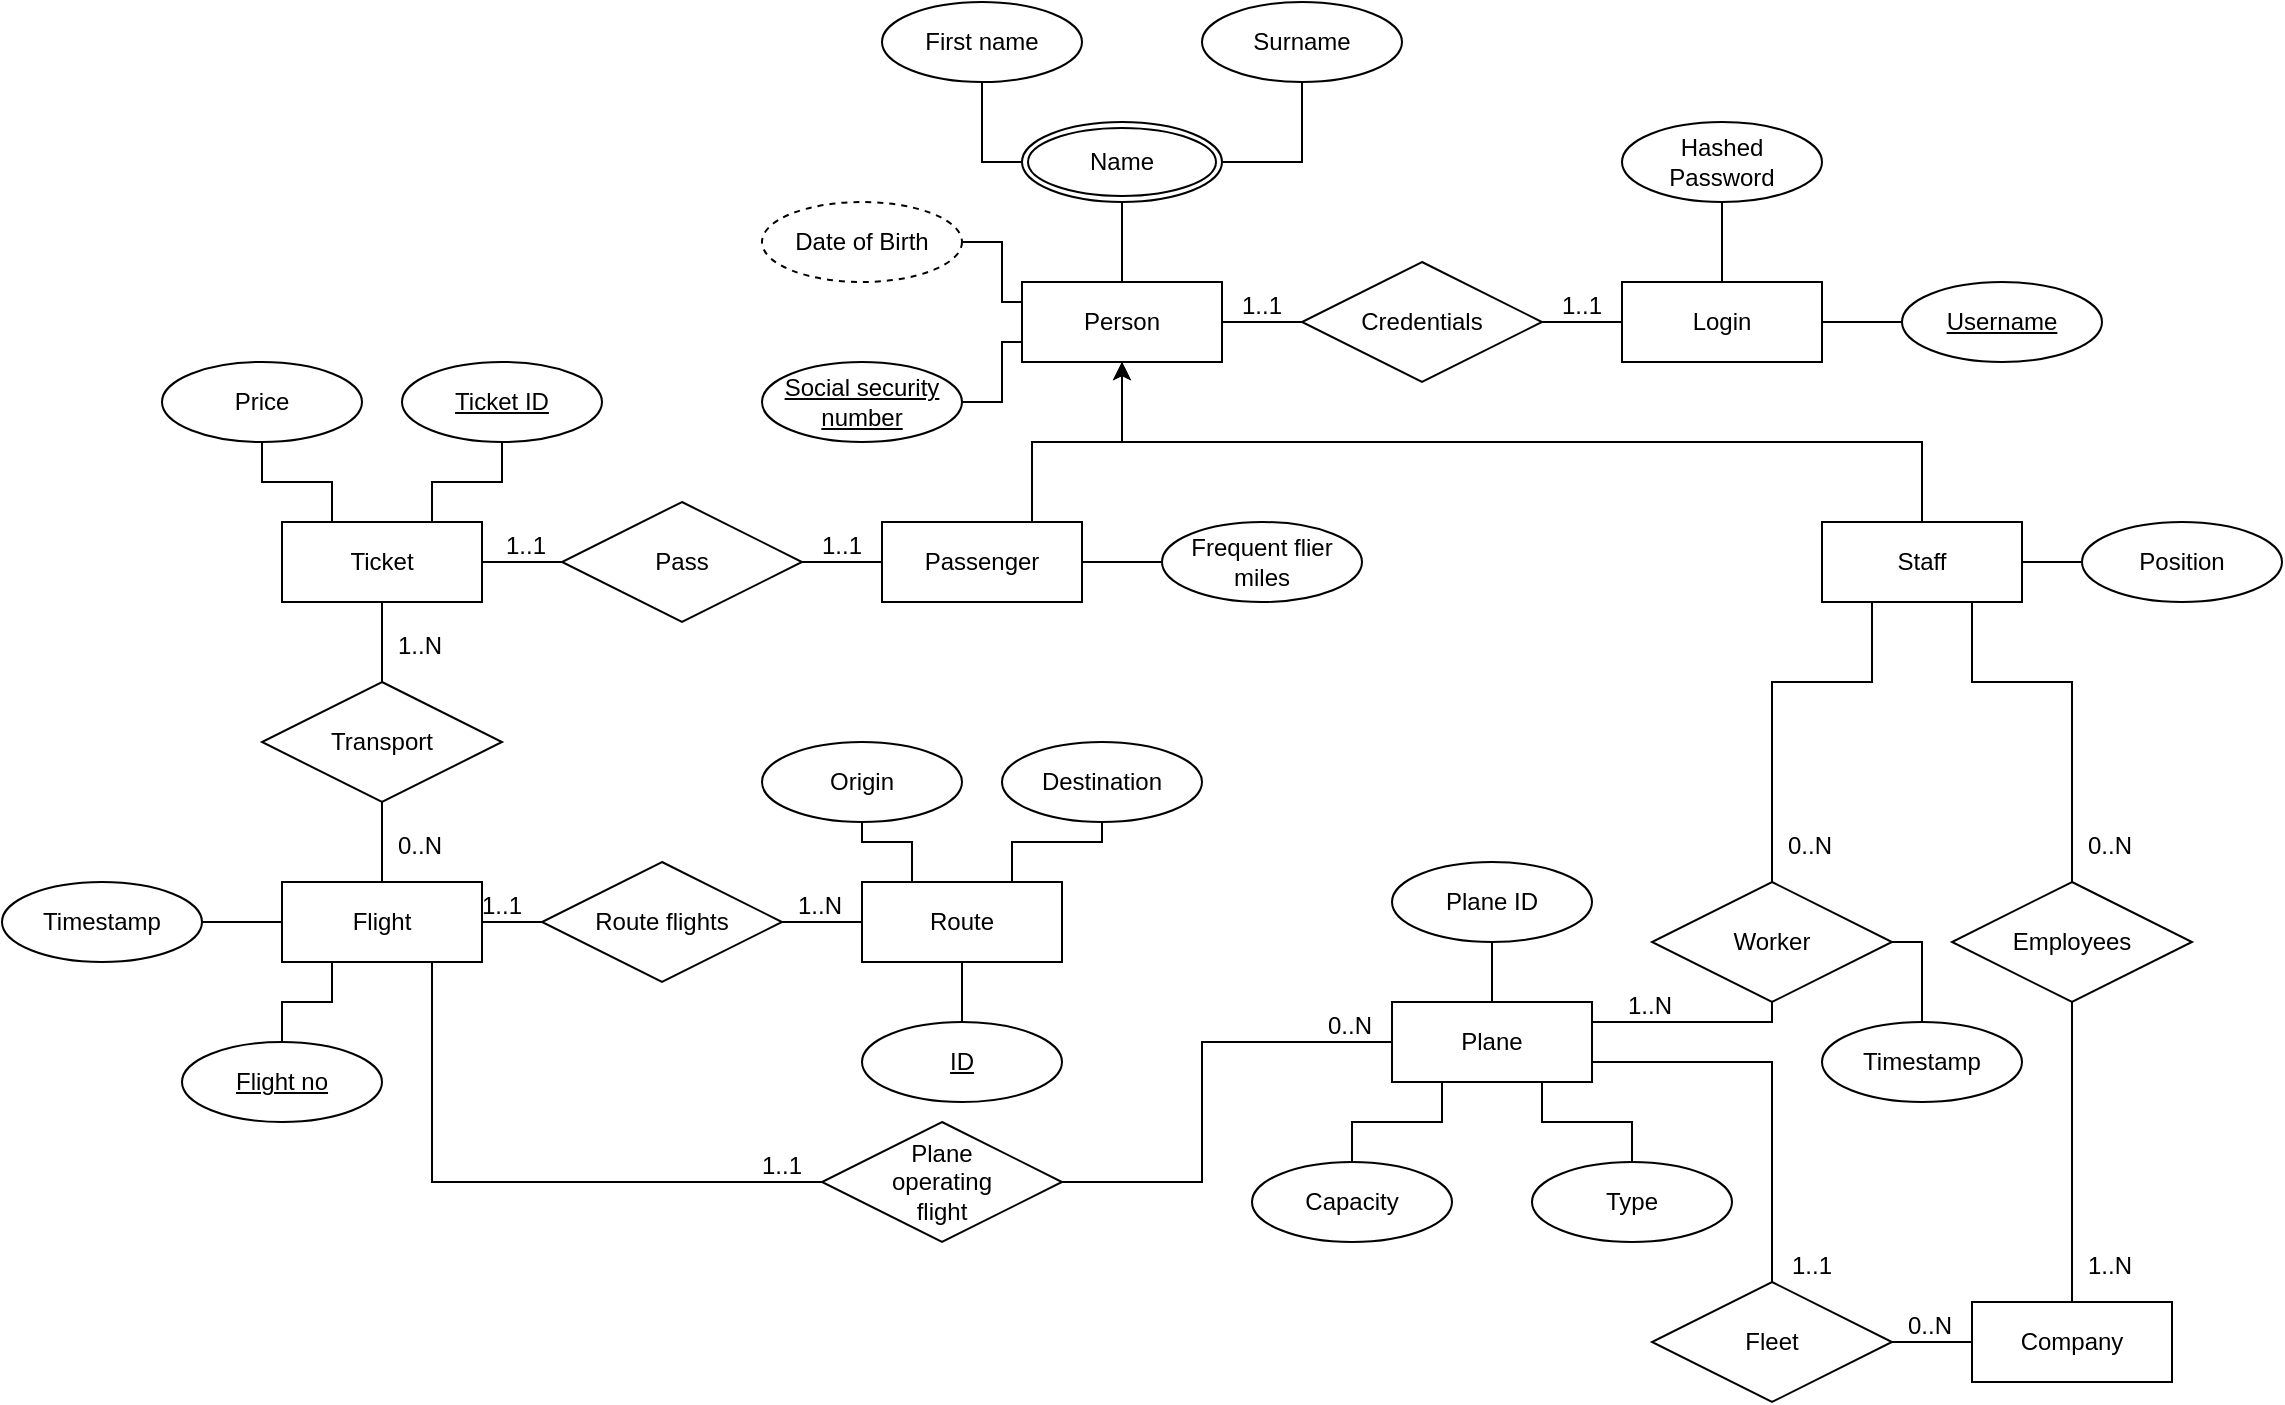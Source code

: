 <mxfile version="20.8.24" type="device"><diagram id="R2lEEEUBdFMjLlhIrx00" name="Page-1"><mxGraphModel dx="2049" dy="1089" grid="1" gridSize="10" guides="1" tooltips="1" connect="1" arrows="1" fold="1" page="1" pageScale="1" pageWidth="1200" pageHeight="1920" math="0" shadow="0" extFonts="Permanent Marker^https://fonts.googleapis.com/css?family=Permanent+Marker"><root><mxCell id="0"/><mxCell id="1" parent="0"/><mxCell id="lqt7CJWeX1JQv7dmO52g-8" style="edgeStyle=orthogonalEdgeStyle;rounded=0;orthogonalLoop=1;jettySize=auto;html=1;exitX=0.75;exitY=0;exitDx=0;exitDy=0;entryX=0.5;entryY=1;entryDx=0;entryDy=0;labelBackgroundColor=none;fontColor=default;" edge="1" parent="1" source="lqt7CJWeX1JQv7dmO52g-1" target="lqt7CJWeX1JQv7dmO52g-7"><mxGeometry relative="1" as="geometry"/></mxCell><mxCell id="lqt7CJWeX1JQv7dmO52g-1" value="&lt;div&gt;Passenger&lt;/div&gt;" style="whiteSpace=wrap;html=1;align=center;labelBackgroundColor=none;" vertex="1" parent="1"><mxGeometry x="480" y="280" width="100" height="40" as="geometry"/></mxCell><mxCell id="lqt7CJWeX1JQv7dmO52g-120" style="edgeStyle=orthogonalEdgeStyle;rounded=0;orthogonalLoop=1;jettySize=auto;html=1;exitX=0.25;exitY=0;exitDx=0;exitDy=0;entryX=0.5;entryY=1;entryDx=0;entryDy=0;endArrow=none;endFill=0;" edge="1" parent="1" source="lqt7CJWeX1JQv7dmO52g-4" target="lqt7CJWeX1JQv7dmO52g-119"><mxGeometry relative="1" as="geometry"/></mxCell><mxCell id="lqt7CJWeX1JQv7dmO52g-4" value="&lt;div&gt;Ticket&lt;/div&gt;" style="whiteSpace=wrap;html=1;align=center;labelBackgroundColor=none;" vertex="1" parent="1"><mxGeometry x="180" y="280" width="100" height="40" as="geometry"/></mxCell><mxCell id="lqt7CJWeX1JQv7dmO52g-10" style="edgeStyle=orthogonalEdgeStyle;rounded=0;orthogonalLoop=1;jettySize=auto;html=1;exitX=0.5;exitY=0;exitDx=0;exitDy=0;labelBackgroundColor=none;fontColor=default;entryX=0.5;entryY=1;entryDx=0;entryDy=0;" edge="1" parent="1" source="lqt7CJWeX1JQv7dmO52g-5" target="lqt7CJWeX1JQv7dmO52g-7"><mxGeometry relative="1" as="geometry"><mxPoint x="620" y="220" as="targetPoint"/><Array as="points"><mxPoint x="1000" y="240"/><mxPoint x="600" y="240"/></Array></mxGeometry></mxCell><mxCell id="lqt7CJWeX1JQv7dmO52g-108" style="edgeStyle=orthogonalEdgeStyle;rounded=0;orthogonalLoop=1;jettySize=auto;html=1;exitX=1;exitY=0.5;exitDx=0;exitDy=0;entryX=0;entryY=0.5;entryDx=0;entryDy=0;endArrow=none;endFill=0;" edge="1" parent="1" source="lqt7CJWeX1JQv7dmO52g-5" target="lqt7CJWeX1JQv7dmO52g-107"><mxGeometry relative="1" as="geometry"/></mxCell><mxCell id="lqt7CJWeX1JQv7dmO52g-5" value="&lt;div&gt;Staff&lt;/div&gt;" style="whiteSpace=wrap;html=1;align=center;labelBackgroundColor=none;" vertex="1" parent="1"><mxGeometry x="950" y="280" width="100" height="40" as="geometry"/></mxCell><mxCell id="lqt7CJWeX1JQv7dmO52g-30" style="edgeStyle=orthogonalEdgeStyle;rounded=0;orthogonalLoop=1;jettySize=auto;html=1;exitX=0.5;exitY=0;exitDx=0;exitDy=0;entryX=0.5;entryY=1;entryDx=0;entryDy=0;endArrow=none;endFill=0;" edge="1" parent="1" source="lqt7CJWeX1JQv7dmO52g-7" target="lqt7CJWeX1JQv7dmO52g-24"><mxGeometry relative="1" as="geometry"/></mxCell><mxCell id="lqt7CJWeX1JQv7dmO52g-7" value="&lt;div&gt;Person&lt;/div&gt;" style="whiteSpace=wrap;html=1;align=center;labelBackgroundColor=none;" vertex="1" parent="1"><mxGeometry x="550" y="160" width="100" height="40" as="geometry"/></mxCell><mxCell id="lqt7CJWeX1JQv7dmO52g-11" value="&lt;div&gt;Pass&lt;/div&gt;" style="shape=rhombus;perimeter=rhombusPerimeter;whiteSpace=wrap;html=1;align=center;labelBackgroundColor=none;" vertex="1" parent="1"><mxGeometry x="320" y="270" width="120" height="60" as="geometry"/></mxCell><mxCell id="lqt7CJWeX1JQv7dmO52g-12" value="" style="endArrow=none;html=1;rounded=0;entryX=0;entryY=0.5;entryDx=0;entryDy=0;exitX=1;exitY=0.5;exitDx=0;exitDy=0;" edge="1" parent="1" source="lqt7CJWeX1JQv7dmO52g-11" target="lqt7CJWeX1JQv7dmO52g-1"><mxGeometry relative="1" as="geometry"><mxPoint x="410" y="320" as="sourcePoint"/><mxPoint x="450" y="300" as="targetPoint"/></mxGeometry></mxCell><mxCell id="lqt7CJWeX1JQv7dmO52g-14" value="&lt;div&gt;1..1&lt;/div&gt;" style="resizable=0;html=1;align=right;verticalAlign=bottom;" connectable="0" vertex="1" parent="lqt7CJWeX1JQv7dmO52g-12"><mxGeometry x="1" relative="1" as="geometry"><mxPoint x="-10" as="offset"/></mxGeometry></mxCell><mxCell id="lqt7CJWeX1JQv7dmO52g-16" value="" style="endArrow=none;html=1;rounded=0;entryX=0;entryY=0.5;entryDx=0;entryDy=0;exitX=1;exitY=0.5;exitDx=0;exitDy=0;" edge="1" parent="1" source="lqt7CJWeX1JQv7dmO52g-4" target="lqt7CJWeX1JQv7dmO52g-11"><mxGeometry relative="1" as="geometry"><mxPoint x="160" y="370" as="sourcePoint"/><mxPoint x="320" y="370" as="targetPoint"/></mxGeometry></mxCell><mxCell id="lqt7CJWeX1JQv7dmO52g-17" value="&lt;div&gt;1..1&lt;/div&gt;" style="resizable=0;html=1;align=left;verticalAlign=bottom;" connectable="0" vertex="1" parent="lqt7CJWeX1JQv7dmO52g-16"><mxGeometry x="-1" relative="1" as="geometry"><mxPoint x="10" as="offset"/></mxGeometry></mxCell><mxCell id="lqt7CJWeX1JQv7dmO52g-31" style="edgeStyle=orthogonalEdgeStyle;rounded=0;orthogonalLoop=1;jettySize=auto;html=1;exitX=0;exitY=0.5;exitDx=0;exitDy=0;entryX=0.5;entryY=1;entryDx=0;entryDy=0;endArrow=none;endFill=0;" edge="1" parent="1" source="lqt7CJWeX1JQv7dmO52g-24" target="lqt7CJWeX1JQv7dmO52g-26"><mxGeometry relative="1" as="geometry"/></mxCell><mxCell id="lqt7CJWeX1JQv7dmO52g-32" style="edgeStyle=orthogonalEdgeStyle;rounded=0;orthogonalLoop=1;jettySize=auto;html=1;exitX=1;exitY=0.5;exitDx=0;exitDy=0;entryX=0.5;entryY=1;entryDx=0;entryDy=0;endArrow=none;endFill=0;" edge="1" parent="1" source="lqt7CJWeX1JQv7dmO52g-24" target="lqt7CJWeX1JQv7dmO52g-27"><mxGeometry relative="1" as="geometry"/></mxCell><mxCell id="lqt7CJWeX1JQv7dmO52g-24" value="Name" style="ellipse;shape=doubleEllipse;margin=3;whiteSpace=wrap;html=1;align=center;" vertex="1" parent="1"><mxGeometry x="550" y="80" width="100" height="40" as="geometry"/></mxCell><mxCell id="lqt7CJWeX1JQv7dmO52g-26" value="First name" style="ellipse;whiteSpace=wrap;html=1;align=center;" vertex="1" parent="1"><mxGeometry x="480" y="20" width="100" height="40" as="geometry"/></mxCell><mxCell id="lqt7CJWeX1JQv7dmO52g-27" value="Surname" style="ellipse;whiteSpace=wrap;html=1;align=center;" vertex="1" parent="1"><mxGeometry x="640" y="20" width="100" height="40" as="geometry"/></mxCell><mxCell id="lqt7CJWeX1JQv7dmO52g-85" style="edgeStyle=orthogonalEdgeStyle;rounded=0;orthogonalLoop=1;jettySize=auto;html=1;exitX=1;exitY=0.5;exitDx=0;exitDy=0;entryX=0;entryY=0.75;entryDx=0;entryDy=0;endArrow=none;endFill=0;" edge="1" parent="1" source="lqt7CJWeX1JQv7dmO52g-35" target="lqt7CJWeX1JQv7dmO52g-7"><mxGeometry relative="1" as="geometry"><Array as="points"><mxPoint x="540" y="220"/><mxPoint x="540" y="190"/></Array></mxGeometry></mxCell><mxCell id="lqt7CJWeX1JQv7dmO52g-35" value="Social security number" style="ellipse;whiteSpace=wrap;html=1;align=center;fontStyle=4;" vertex="1" parent="1"><mxGeometry x="420" y="200" width="100" height="40" as="geometry"/></mxCell><mxCell id="lqt7CJWeX1JQv7dmO52g-86" style="edgeStyle=orthogonalEdgeStyle;rounded=0;orthogonalLoop=1;jettySize=auto;html=1;exitX=1;exitY=0.5;exitDx=0;exitDy=0;entryX=0;entryY=0.25;entryDx=0;entryDy=0;endArrow=none;endFill=0;" edge="1" parent="1" target="lqt7CJWeX1JQv7dmO52g-7"><mxGeometry relative="1" as="geometry"><mxPoint x="520" y="140.0" as="sourcePoint"/><Array as="points"><mxPoint x="540" y="140"/><mxPoint x="540" y="170"/></Array></mxGeometry></mxCell><mxCell id="lqt7CJWeX1JQv7dmO52g-45" value="&lt;div&gt;Flight&lt;/div&gt;" style="whiteSpace=wrap;html=1;align=center;" vertex="1" parent="1"><mxGeometry x="180" y="460" width="100" height="40" as="geometry"/></mxCell><mxCell id="lqt7CJWeX1JQv7dmO52g-46" value="&lt;div&gt;Transport&lt;/div&gt;" style="shape=rhombus;perimeter=rhombusPerimeter;whiteSpace=wrap;html=1;align=center;" vertex="1" parent="1"><mxGeometry x="170" y="360" width="120" height="60" as="geometry"/></mxCell><mxCell id="lqt7CJWeX1JQv7dmO52g-112" style="edgeStyle=orthogonalEdgeStyle;rounded=0;orthogonalLoop=1;jettySize=auto;html=1;exitX=0.25;exitY=0;exitDx=0;exitDy=0;entryX=0.5;entryY=1;entryDx=0;entryDy=0;endArrow=none;endFill=0;" edge="1" parent="1" source="lqt7CJWeX1JQv7dmO52g-48" target="lqt7CJWeX1JQv7dmO52g-109"><mxGeometry relative="1" as="geometry"/></mxCell><mxCell id="lqt7CJWeX1JQv7dmO52g-116" style="edgeStyle=orthogonalEdgeStyle;rounded=0;orthogonalLoop=1;jettySize=auto;html=1;exitX=0.75;exitY=1;exitDx=0;exitDy=0;entryX=0.5;entryY=0;entryDx=0;entryDy=0;endArrow=none;endFill=0;" edge="1" parent="1" source="lqt7CJWeX1JQv7dmO52g-48" target="lqt7CJWeX1JQv7dmO52g-113"><mxGeometry relative="1" as="geometry"/></mxCell><mxCell id="lqt7CJWeX1JQv7dmO52g-48" value="&lt;div&gt;Plane&lt;/div&gt;" style="whiteSpace=wrap;html=1;align=center;" vertex="1" parent="1"><mxGeometry x="735" y="520" width="100" height="40" as="geometry"/></mxCell><mxCell id="lqt7CJWeX1JQv7dmO52g-49" value="" style="endArrow=none;html=1;rounded=0;entryX=0.5;entryY=1;entryDx=0;entryDy=0;exitX=0.5;exitY=0;exitDx=0;exitDy=0;" edge="1" parent="1" source="lqt7CJWeX1JQv7dmO52g-46" target="lqt7CJWeX1JQv7dmO52g-4"><mxGeometry relative="1" as="geometry"><mxPoint x="240" y="450" as="sourcePoint"/><mxPoint x="400" y="450" as="targetPoint"/></mxGeometry></mxCell><mxCell id="lqt7CJWeX1JQv7dmO52g-50" value="1..N" style="resizable=0;html=1;align=right;verticalAlign=bottom;" connectable="0" vertex="1" parent="lqt7CJWeX1JQv7dmO52g-49"><mxGeometry x="1" relative="1" as="geometry"><mxPoint x="30" y="30" as="offset"/></mxGeometry></mxCell><mxCell id="lqt7CJWeX1JQv7dmO52g-51" value="" style="endArrow=none;html=1;rounded=0;entryX=0.5;entryY=0;entryDx=0;entryDy=0;exitX=0.5;exitY=1;exitDx=0;exitDy=0;" edge="1" parent="1" source="lqt7CJWeX1JQv7dmO52g-46" target="lqt7CJWeX1JQv7dmO52g-45"><mxGeometry relative="1" as="geometry"><mxPoint x="240" y="450" as="sourcePoint"/><mxPoint x="400" y="450" as="targetPoint"/></mxGeometry></mxCell><mxCell id="lqt7CJWeX1JQv7dmO52g-52" value="0..N" style="resizable=0;html=1;align=right;verticalAlign=bottom;" connectable="0" vertex="1" parent="lqt7CJWeX1JQv7dmO52g-51"><mxGeometry x="1" relative="1" as="geometry"><mxPoint x="30" y="-10" as="offset"/></mxGeometry></mxCell><mxCell id="lqt7CJWeX1JQv7dmO52g-57" value="" style="endArrow=none;html=1;rounded=0;exitX=1;exitY=0.5;exitDx=0;exitDy=0;entryX=0;entryY=0.5;entryDx=0;entryDy=0;" edge="1" parent="1" source="lqt7CJWeX1JQv7dmO52g-45" target="lqt7CJWeX1JQv7dmO52g-140"><mxGeometry relative="1" as="geometry"><mxPoint x="270" y="560" as="sourcePoint"/><mxPoint x="320" y="480" as="targetPoint"/></mxGeometry></mxCell><mxCell id="lqt7CJWeX1JQv7dmO52g-58" value="1..1" style="resizable=0;html=1;align=right;verticalAlign=bottom;" connectable="0" vertex="1" parent="lqt7CJWeX1JQv7dmO52g-57"><mxGeometry x="1" relative="1" as="geometry"><mxPoint x="-10" as="offset"/></mxGeometry></mxCell><mxCell id="lqt7CJWeX1JQv7dmO52g-59" value="" style="endArrow=none;html=1;rounded=0;exitX=1;exitY=0.5;exitDx=0;exitDy=0;entryX=0;entryY=0.5;entryDx=0;entryDy=0;" edge="1" parent="1" source="lqt7CJWeX1JQv7dmO52g-143" target="lqt7CJWeX1JQv7dmO52g-48"><mxGeometry relative="1" as="geometry"><mxPoint x="695" y="540" as="sourcePoint"/><mxPoint x="745" y="570" as="targetPoint"/><Array as="points"><mxPoint x="640" y="610"/><mxPoint x="640" y="540"/></Array></mxGeometry></mxCell><mxCell id="lqt7CJWeX1JQv7dmO52g-60" value="0..N" style="resizable=0;html=1;align=right;verticalAlign=bottom;" connectable="0" vertex="1" parent="lqt7CJWeX1JQv7dmO52g-59"><mxGeometry x="1" relative="1" as="geometry"><mxPoint x="-10" as="offset"/></mxGeometry></mxCell><mxCell id="lqt7CJWeX1JQv7dmO52g-156" style="edgeStyle=orthogonalEdgeStyle;rounded=0;orthogonalLoop=1;jettySize=auto;html=1;exitX=1;exitY=0.5;exitDx=0;exitDy=0;endArrow=none;endFill=0;entryX=0.5;entryY=0;entryDx=0;entryDy=0;" edge="1" parent="1" source="lqt7CJWeX1JQv7dmO52g-61" target="lqt7CJWeX1JQv7dmO52g-155"><mxGeometry relative="1" as="geometry"><mxPoint x="1000" y="520" as="targetPoint"/><Array as="points"><mxPoint x="1000" y="490"/></Array></mxGeometry></mxCell><mxCell id="lqt7CJWeX1JQv7dmO52g-61" value="Worker" style="shape=rhombus;perimeter=rhombusPerimeter;whiteSpace=wrap;html=1;align=center;" vertex="1" parent="1"><mxGeometry x="865" y="460" width="120" height="60" as="geometry"/></mxCell><mxCell id="lqt7CJWeX1JQv7dmO52g-65" value="" style="endArrow=none;html=1;rounded=0;entryX=1;entryY=0.25;entryDx=0;entryDy=0;exitX=0.5;exitY=1;exitDx=0;exitDy=0;" edge="1" parent="1" source="lqt7CJWeX1JQv7dmO52g-61" target="lqt7CJWeX1JQv7dmO52g-48"><mxGeometry relative="1" as="geometry"><mxPoint x="895" y="510" as="sourcePoint"/><mxPoint x="895" y="560" as="targetPoint"/><Array as="points"><mxPoint x="925" y="530"/></Array></mxGeometry></mxCell><mxCell id="lqt7CJWeX1JQv7dmO52g-66" value="&lt;div&gt;1..N&lt;/div&gt;" style="resizable=0;html=1;align=right;verticalAlign=bottom;" connectable="0" vertex="1" parent="lqt7CJWeX1JQv7dmO52g-65"><mxGeometry x="1" relative="1" as="geometry"><mxPoint x="40" as="offset"/></mxGeometry></mxCell><mxCell id="lqt7CJWeX1JQv7dmO52g-67" value="Fleet" style="shape=rhombus;perimeter=rhombusPerimeter;whiteSpace=wrap;html=1;align=center;" vertex="1" parent="1"><mxGeometry x="865" y="660" width="120" height="60" as="geometry"/></mxCell><mxCell id="lqt7CJWeX1JQv7dmO52g-69" value="" style="endArrow=none;html=1;rounded=0;exitX=1;exitY=0.75;exitDx=0;exitDy=0;entryX=0.5;entryY=0;entryDx=0;entryDy=0;" edge="1" parent="1" source="lqt7CJWeX1JQv7dmO52g-48" target="lqt7CJWeX1JQv7dmO52g-67"><mxGeometry relative="1" as="geometry"><mxPoint x="865" y="559.52" as="sourcePoint"/><mxPoint x="905" y="559.52" as="targetPoint"/><Array as="points"><mxPoint x="925" y="550"/></Array></mxGeometry></mxCell><mxCell id="lqt7CJWeX1JQv7dmO52g-70" value="1..1" style="resizable=0;html=1;align=right;verticalAlign=bottom;" connectable="0" vertex="1" parent="lqt7CJWeX1JQv7dmO52g-69"><mxGeometry x="1" relative="1" as="geometry"><mxPoint x="30" as="offset"/></mxGeometry></mxCell><mxCell id="lqt7CJWeX1JQv7dmO52g-71" value="Employees" style="shape=rhombus;perimeter=rhombusPerimeter;whiteSpace=wrap;html=1;align=center;" vertex="1" parent="1"><mxGeometry x="1015" y="460" width="120" height="60" as="geometry"/></mxCell><mxCell id="lqt7CJWeX1JQv7dmO52g-77" value="Company" style="whiteSpace=wrap;html=1;align=center;" vertex="1" parent="1"><mxGeometry x="1025" y="670" width="100" height="40" as="geometry"/></mxCell><mxCell id="lqt7CJWeX1JQv7dmO52g-79" value="" style="endArrow=none;html=1;rounded=0;entryX=0.5;entryY=0;entryDx=0;entryDy=0;" edge="1" parent="1" target="lqt7CJWeX1JQv7dmO52g-77"><mxGeometry relative="1" as="geometry"><mxPoint x="1075" y="520" as="sourcePoint"/><mxPoint x="1074.76" y="590" as="targetPoint"/></mxGeometry></mxCell><mxCell id="lqt7CJWeX1JQv7dmO52g-80" value="&lt;div&gt;1..N&lt;/div&gt;" style="resizable=0;html=1;align=right;verticalAlign=bottom;" connectable="0" vertex="1" parent="lqt7CJWeX1JQv7dmO52g-79"><mxGeometry x="1" relative="1" as="geometry"><mxPoint x="30" y="-10" as="offset"/></mxGeometry></mxCell><mxCell id="lqt7CJWeX1JQv7dmO52g-81" value="" style="endArrow=none;html=1;rounded=0;entryX=0;entryY=0.5;entryDx=0;entryDy=0;exitX=1;exitY=0.5;exitDx=0;exitDy=0;" edge="1" parent="1" source="lqt7CJWeX1JQv7dmO52g-67" target="lqt7CJWeX1JQv7dmO52g-77"><mxGeometry relative="1" as="geometry"><mxPoint x="1005" y="630" as="sourcePoint"/><mxPoint x="1005" y="680" as="targetPoint"/></mxGeometry></mxCell><mxCell id="lqt7CJWeX1JQv7dmO52g-82" value="0..N" style="resizable=0;html=1;align=right;verticalAlign=bottom;" connectable="0" vertex="1" parent="lqt7CJWeX1JQv7dmO52g-81"><mxGeometry x="1" relative="1" as="geometry"><mxPoint x="-10" as="offset"/></mxGeometry></mxCell><mxCell id="lqt7CJWeX1JQv7dmO52g-87" value="Credentials" style="shape=rhombus;perimeter=rhombusPerimeter;whiteSpace=wrap;html=1;align=center;" vertex="1" parent="1"><mxGeometry x="690" y="150" width="120" height="60" as="geometry"/></mxCell><mxCell id="lqt7CJWeX1JQv7dmO52g-102" style="edgeStyle=orthogonalEdgeStyle;rounded=0;orthogonalLoop=1;jettySize=auto;html=1;exitX=1;exitY=0.5;exitDx=0;exitDy=0;entryX=0;entryY=0.5;entryDx=0;entryDy=0;endArrow=none;endFill=0;" edge="1" parent="1" source="lqt7CJWeX1JQv7dmO52g-88" target="lqt7CJWeX1JQv7dmO52g-91"><mxGeometry relative="1" as="geometry"/></mxCell><mxCell id="lqt7CJWeX1JQv7dmO52g-105" style="edgeStyle=orthogonalEdgeStyle;rounded=0;orthogonalLoop=1;jettySize=auto;html=1;exitX=0.5;exitY=0;exitDx=0;exitDy=0;entryX=0.5;entryY=1;entryDx=0;entryDy=0;endArrow=none;endFill=0;" edge="1" parent="1" source="lqt7CJWeX1JQv7dmO52g-88" target="lqt7CJWeX1JQv7dmO52g-104"><mxGeometry relative="1" as="geometry"/></mxCell><mxCell id="lqt7CJWeX1JQv7dmO52g-88" value="Login" style="whiteSpace=wrap;html=1;align=center;" vertex="1" parent="1"><mxGeometry x="850" y="160" width="100" height="40" as="geometry"/></mxCell><mxCell id="lqt7CJWeX1JQv7dmO52g-91" value="Username" style="ellipse;whiteSpace=wrap;html=1;align=center;fontStyle=4;" vertex="1" parent="1"><mxGeometry x="990" y="160" width="100" height="40" as="geometry"/></mxCell><mxCell id="lqt7CJWeX1JQv7dmO52g-98" value="" style="endArrow=none;html=1;rounded=0;entryX=0;entryY=0.5;entryDx=0;entryDy=0;exitX=1;exitY=0.5;exitDx=0;exitDy=0;" edge="1" parent="1" source="lqt7CJWeX1JQv7dmO52g-87" target="lqt7CJWeX1JQv7dmO52g-88"><mxGeometry relative="1" as="geometry"><mxPoint x="800" y="219.76" as="sourcePoint"/><mxPoint x="840" y="219.76" as="targetPoint"/></mxGeometry></mxCell><mxCell id="lqt7CJWeX1JQv7dmO52g-99" value="&lt;div&gt;1..1&lt;/div&gt;" style="resizable=0;html=1;align=right;verticalAlign=bottom;" connectable="0" vertex="1" parent="lqt7CJWeX1JQv7dmO52g-98"><mxGeometry x="1" relative="1" as="geometry"><mxPoint x="-10" as="offset"/></mxGeometry></mxCell><mxCell id="lqt7CJWeX1JQv7dmO52g-100" value="" style="endArrow=none;html=1;rounded=0;exitX=1;exitY=0.5;exitDx=0;exitDy=0;" edge="1" parent="1" source="lqt7CJWeX1JQv7dmO52g-7" target="lqt7CJWeX1JQv7dmO52g-87"><mxGeometry relative="1" as="geometry"><mxPoint x="660" y="210" as="sourcePoint"/><mxPoint x="700" y="210" as="targetPoint"/></mxGeometry></mxCell><mxCell id="lqt7CJWeX1JQv7dmO52g-101" value="&lt;div&gt;1..1&lt;/div&gt;" style="resizable=0;html=1;align=right;verticalAlign=bottom;" connectable="0" vertex="1" parent="lqt7CJWeX1JQv7dmO52g-100"><mxGeometry x="1" relative="1" as="geometry"><mxPoint x="-10" as="offset"/></mxGeometry></mxCell><mxCell id="lqt7CJWeX1JQv7dmO52g-103" value="Date of Birth" style="ellipse;whiteSpace=wrap;html=1;align=center;dashed=1;" vertex="1" parent="1"><mxGeometry x="420" y="120" width="100" height="40" as="geometry"/></mxCell><mxCell id="lqt7CJWeX1JQv7dmO52g-104" value="&lt;div&gt;Hashed&lt;/div&gt;&lt;div&gt;Password&lt;/div&gt;" style="ellipse;whiteSpace=wrap;html=1;align=center;" vertex="1" parent="1"><mxGeometry x="850" y="80" width="100" height="40" as="geometry"/></mxCell><mxCell id="lqt7CJWeX1JQv7dmO52g-107" value="Position" style="ellipse;whiteSpace=wrap;html=1;align=center;" vertex="1" parent="1"><mxGeometry x="1080" y="280" width="100" height="40" as="geometry"/></mxCell><mxCell id="lqt7CJWeX1JQv7dmO52g-109" value="Plane ID" style="ellipse;whiteSpace=wrap;html=1;align=center;" vertex="1" parent="1"><mxGeometry x="735" y="450" width="100" height="40" as="geometry"/></mxCell><mxCell id="lqt7CJWeX1JQv7dmO52g-113" value="Type" style="ellipse;whiteSpace=wrap;html=1;align=center;" vertex="1" parent="1"><mxGeometry x="805" y="600" width="100" height="40" as="geometry"/></mxCell><mxCell id="lqt7CJWeX1JQv7dmO52g-115" style="edgeStyle=orthogonalEdgeStyle;rounded=0;orthogonalLoop=1;jettySize=auto;html=1;exitX=0.5;exitY=0;exitDx=0;exitDy=0;entryX=0.25;entryY=1;entryDx=0;entryDy=0;endArrow=none;endFill=0;" edge="1" parent="1" source="lqt7CJWeX1JQv7dmO52g-114" target="lqt7CJWeX1JQv7dmO52g-48"><mxGeometry relative="1" as="geometry"/></mxCell><mxCell id="lqt7CJWeX1JQv7dmO52g-114" value="Capacity" style="ellipse;whiteSpace=wrap;html=1;align=center;" vertex="1" parent="1"><mxGeometry x="665" y="600" width="100" height="40" as="geometry"/></mxCell><mxCell id="lqt7CJWeX1JQv7dmO52g-153" style="edgeStyle=orthogonalEdgeStyle;rounded=0;orthogonalLoop=1;jettySize=auto;html=1;exitX=0;exitY=0.5;exitDx=0;exitDy=0;entryX=1;entryY=0.5;entryDx=0;entryDy=0;endArrow=none;endFill=0;" edge="1" parent="1" source="lqt7CJWeX1JQv7dmO52g-117" target="lqt7CJWeX1JQv7dmO52g-1"><mxGeometry relative="1" as="geometry"/></mxCell><mxCell id="lqt7CJWeX1JQv7dmO52g-117" value="Frequent flier miles" style="ellipse;whiteSpace=wrap;html=1;align=center;" vertex="1" parent="1"><mxGeometry x="620" y="280" width="100" height="40" as="geometry"/></mxCell><mxCell id="lqt7CJWeX1JQv7dmO52g-119" value="Price" style="ellipse;whiteSpace=wrap;html=1;align=center;" vertex="1" parent="1"><mxGeometry x="120" y="200" width="100" height="40" as="geometry"/></mxCell><mxCell id="lqt7CJWeX1JQv7dmO52g-122" style="edgeStyle=orthogonalEdgeStyle;rounded=0;orthogonalLoop=1;jettySize=auto;html=1;exitX=0.5;exitY=1;exitDx=0;exitDy=0;entryX=0.75;entryY=0;entryDx=0;entryDy=0;endArrow=none;endFill=0;" edge="1" parent="1" source="lqt7CJWeX1JQv7dmO52g-121" target="lqt7CJWeX1JQv7dmO52g-4"><mxGeometry relative="1" as="geometry"/></mxCell><mxCell id="lqt7CJWeX1JQv7dmO52g-121" value="Ticket ID" style="ellipse;whiteSpace=wrap;html=1;align=center;fontStyle=4;" vertex="1" parent="1"><mxGeometry x="240" y="200" width="100" height="40" as="geometry"/></mxCell><mxCell id="lqt7CJWeX1JQv7dmO52g-124" style="edgeStyle=orthogonalEdgeStyle;rounded=0;orthogonalLoop=1;jettySize=auto;html=1;exitX=1;exitY=0.5;exitDx=0;exitDy=0;entryX=0;entryY=0.5;entryDx=0;entryDy=0;endArrow=none;endFill=0;" edge="1" parent="1" source="lqt7CJWeX1JQv7dmO52g-123" target="lqt7CJWeX1JQv7dmO52g-45"><mxGeometry relative="1" as="geometry"/></mxCell><mxCell id="lqt7CJWeX1JQv7dmO52g-123" value="Timestamp" style="ellipse;whiteSpace=wrap;html=1;align=center;" vertex="1" parent="1"><mxGeometry x="40" y="460" width="100" height="40" as="geometry"/></mxCell><mxCell id="lqt7CJWeX1JQv7dmO52g-126" style="edgeStyle=orthogonalEdgeStyle;rounded=0;orthogonalLoop=1;jettySize=auto;html=1;exitX=0.5;exitY=0;exitDx=0;exitDy=0;entryX=0.25;entryY=1;entryDx=0;entryDy=0;endArrow=none;endFill=0;" edge="1" parent="1" source="lqt7CJWeX1JQv7dmO52g-125" target="lqt7CJWeX1JQv7dmO52g-45"><mxGeometry relative="1" as="geometry"/></mxCell><mxCell id="lqt7CJWeX1JQv7dmO52g-125" value="Flight no" style="ellipse;whiteSpace=wrap;html=1;align=center;fontStyle=4;" vertex="1" parent="1"><mxGeometry x="130" y="540" width="100" height="40" as="geometry"/></mxCell><mxCell id="lqt7CJWeX1JQv7dmO52g-149" style="edgeStyle=orthogonalEdgeStyle;rounded=0;orthogonalLoop=1;jettySize=auto;html=1;exitX=0.75;exitY=0;exitDx=0;exitDy=0;entryX=0.5;entryY=1;entryDx=0;entryDy=0;endArrow=none;endFill=0;" edge="1" parent="1" source="lqt7CJWeX1JQv7dmO52g-133" target="lqt7CJWeX1JQv7dmO52g-147"><mxGeometry relative="1" as="geometry"/></mxCell><mxCell id="lqt7CJWeX1JQv7dmO52g-133" value="Route" style="whiteSpace=wrap;html=1;align=center;" vertex="1" parent="1"><mxGeometry x="470" y="460" width="100" height="40" as="geometry"/></mxCell><mxCell id="lqt7CJWeX1JQv7dmO52g-134" value="" style="endArrow=none;html=1;rounded=0;entryX=0.5;entryY=0;entryDx=0;entryDy=0;exitX=0.25;exitY=1;exitDx=0;exitDy=0;" edge="1" parent="1" source="lqt7CJWeX1JQv7dmO52g-5" target="lqt7CJWeX1JQv7dmO52g-61"><mxGeometry relative="1" as="geometry"><mxPoint x="924.66" y="400" as="sourcePoint"/><mxPoint x="924.66" y="440" as="targetPoint"/><Array as="points"><mxPoint x="975" y="360"/><mxPoint x="925" y="360"/></Array></mxGeometry></mxCell><mxCell id="lqt7CJWeX1JQv7dmO52g-135" value="0..N" style="resizable=0;html=1;align=right;verticalAlign=bottom;" connectable="0" vertex="1" parent="lqt7CJWeX1JQv7dmO52g-134"><mxGeometry x="1" relative="1" as="geometry"><mxPoint x="30" y="-10" as="offset"/></mxGeometry></mxCell><mxCell id="lqt7CJWeX1JQv7dmO52g-136" value="" style="endArrow=none;html=1;rounded=0;entryX=0.5;entryY=0;entryDx=0;entryDy=0;exitX=0.75;exitY=1;exitDx=0;exitDy=0;" edge="1" parent="1" source="lqt7CJWeX1JQv7dmO52g-5" target="lqt7CJWeX1JQv7dmO52g-71"><mxGeometry relative="1" as="geometry"><mxPoint x="1090" y="320" as="sourcePoint"/><mxPoint x="1040" y="460" as="targetPoint"/><Array as="points"><mxPoint x="1025" y="360"/><mxPoint x="1075" y="360"/></Array></mxGeometry></mxCell><mxCell id="lqt7CJWeX1JQv7dmO52g-137" value="0..N" style="resizable=0;html=1;align=right;verticalAlign=bottom;" connectable="0" vertex="1" parent="lqt7CJWeX1JQv7dmO52g-136"><mxGeometry x="1" relative="1" as="geometry"><mxPoint x="30" y="-10" as="offset"/></mxGeometry></mxCell><mxCell id="lqt7CJWeX1JQv7dmO52g-140" value="Route flights" style="shape=rhombus;perimeter=rhombusPerimeter;whiteSpace=wrap;html=1;align=center;" vertex="1" parent="1"><mxGeometry x="310" y="450" width="120" height="60" as="geometry"/></mxCell><mxCell id="lqt7CJWeX1JQv7dmO52g-141" value="" style="endArrow=none;html=1;rounded=0;exitX=1;exitY=0.5;exitDx=0;exitDy=0;entryX=0;entryY=0.5;entryDx=0;entryDy=0;" edge="1" parent="1" source="lqt7CJWeX1JQv7dmO52g-140" target="lqt7CJWeX1JQv7dmO52g-133"><mxGeometry relative="1" as="geometry"><mxPoint x="430" y="530" as="sourcePoint"/><mxPoint x="470" y="530" as="targetPoint"/></mxGeometry></mxCell><mxCell id="lqt7CJWeX1JQv7dmO52g-142" value="1..N" style="resizable=0;html=1;align=right;verticalAlign=bottom;" connectable="0" vertex="1" parent="lqt7CJWeX1JQv7dmO52g-141"><mxGeometry x="1" relative="1" as="geometry"><mxPoint x="-10" as="offset"/></mxGeometry></mxCell><mxCell id="lqt7CJWeX1JQv7dmO52g-143" value="&lt;div&gt;Plane&lt;br&gt;operating&lt;br&gt;flight&lt;br&gt;&lt;/div&gt;" style="shape=rhombus;perimeter=rhombusPerimeter;whiteSpace=wrap;html=1;align=center;" vertex="1" parent="1"><mxGeometry x="450" y="580" width="120" height="60" as="geometry"/></mxCell><mxCell id="lqt7CJWeX1JQv7dmO52g-146" style="edgeStyle=orthogonalEdgeStyle;rounded=0;orthogonalLoop=1;jettySize=auto;html=1;exitX=0.5;exitY=1;exitDx=0;exitDy=0;entryX=0.25;entryY=0;entryDx=0;entryDy=0;endArrow=none;endFill=0;" edge="1" parent="1" source="lqt7CJWeX1JQv7dmO52g-145" target="lqt7CJWeX1JQv7dmO52g-133"><mxGeometry relative="1" as="geometry"><Array as="points"><mxPoint x="470" y="440"/><mxPoint x="495" y="440"/></Array></mxGeometry></mxCell><mxCell id="lqt7CJWeX1JQv7dmO52g-145" value="Origin" style="ellipse;whiteSpace=wrap;html=1;align=center;" vertex="1" parent="1"><mxGeometry x="420" y="390" width="100" height="40" as="geometry"/></mxCell><mxCell id="lqt7CJWeX1JQv7dmO52g-147" value="Destination" style="ellipse;whiteSpace=wrap;html=1;align=center;" vertex="1" parent="1"><mxGeometry x="540" y="390" width="100" height="40" as="geometry"/></mxCell><mxCell id="lqt7CJWeX1JQv7dmO52g-152" style="edgeStyle=orthogonalEdgeStyle;rounded=0;orthogonalLoop=1;jettySize=auto;html=1;exitX=0.5;exitY=0;exitDx=0;exitDy=0;entryX=0.5;entryY=1;entryDx=0;entryDy=0;endArrow=none;endFill=0;" edge="1" parent="1" source="lqt7CJWeX1JQv7dmO52g-151" target="lqt7CJWeX1JQv7dmO52g-133"><mxGeometry relative="1" as="geometry"/></mxCell><mxCell id="lqt7CJWeX1JQv7dmO52g-151" value="ID" style="ellipse;whiteSpace=wrap;html=1;align=center;fontStyle=4;" vertex="1" parent="1"><mxGeometry x="470" y="530" width="100" height="40" as="geometry"/></mxCell><mxCell id="lqt7CJWeX1JQv7dmO52g-155" value="Timestamp" style="ellipse;whiteSpace=wrap;html=1;align=center;" vertex="1" parent="1"><mxGeometry x="950" y="530" width="100" height="40" as="geometry"/></mxCell><mxCell id="lqt7CJWeX1JQv7dmO52g-157" value="" style="endArrow=none;html=1;rounded=0;entryX=0;entryY=0.5;entryDx=0;entryDy=0;exitX=0.75;exitY=1;exitDx=0;exitDy=0;" edge="1" parent="1" source="lqt7CJWeX1JQv7dmO52g-45" target="lqt7CJWeX1JQv7dmO52g-143"><mxGeometry relative="1" as="geometry"><mxPoint x="280" y="610" as="sourcePoint"/><mxPoint x="410" y="609.76" as="targetPoint"/><Array as="points"><mxPoint x="255" y="610"/></Array></mxGeometry></mxCell><mxCell id="lqt7CJWeX1JQv7dmO52g-158" value="1..1" style="resizable=0;html=1;align=right;verticalAlign=bottom;" connectable="0" vertex="1" parent="lqt7CJWeX1JQv7dmO52g-157"><mxGeometry x="1" relative="1" as="geometry"><mxPoint x="-10" as="offset"/></mxGeometry></mxCell></root></mxGraphModel></diagram></mxfile>